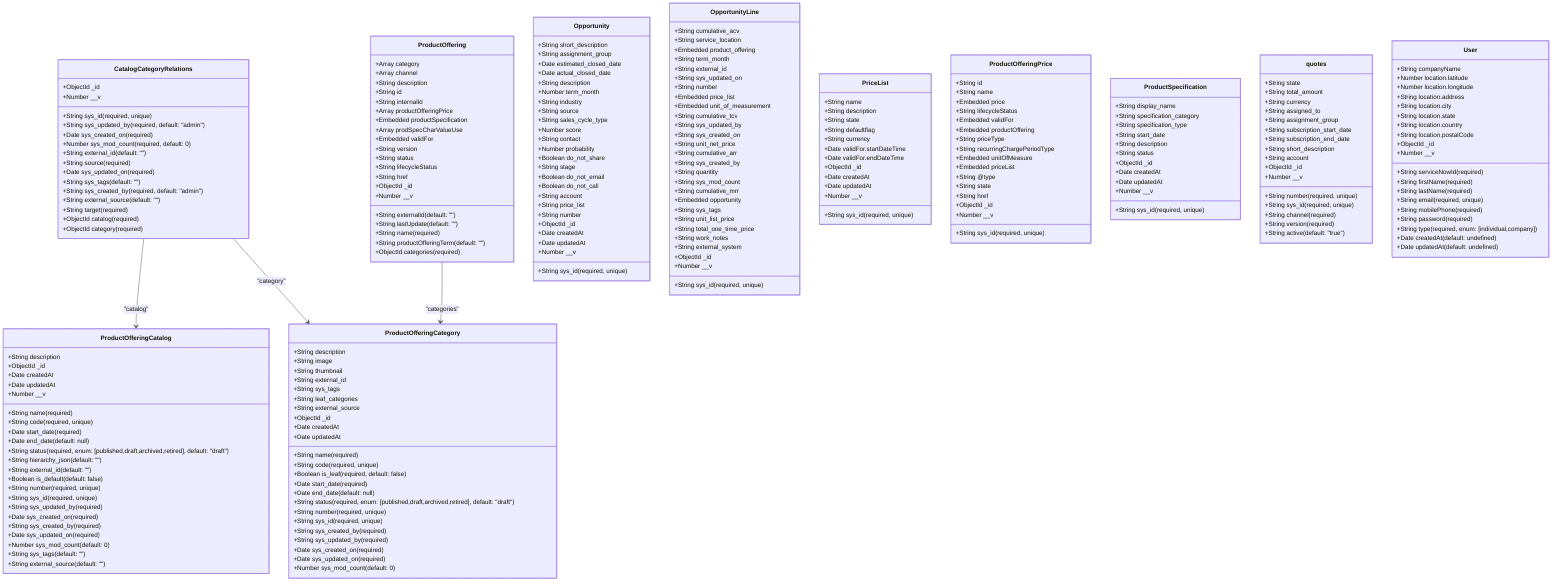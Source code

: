 classDiagram

  subgraph Component_1
    class CatalogCategoryRelations {
      +String sys_id (required, unique)
      +String sys_updated_by (required, default: "admin")
      +Date sys_created_on (required)
      +Number sys_mod_count (required, default: 0)
      +String external_id (default: "")
      +String source (required)
      +Date sys_updated_on (required)
      +String sys_tags (default: "")
      +String sys_created_by (required, default: "admin")
      +String external_source (default: "")
      +String target (required)
      +ObjectId catalog (required)
      +ObjectId category (required)
      +ObjectId _id
      +Number __v
    }
    class ProductOfferingCatalog {
      +String name (required)
      +String code (required, unique)
      +Date start_date (required)
      +Date end_date (default: null)
      +String status (required, enum: [published,draft,archived,retired], default: "draft")
      +String hierarchy_json (default: "")
      +String description
      +String external_id (default: "")
      +Boolean is_default (default: false)
      +String number (required, unique)
      +String sys_id (required, unique)
      +String sys_updated_by (required)
      +Date sys_created_on (required)
      +String sys_created_by (required)
      +Date sys_updated_on (required)
      +Number sys_mod_count (default: 0)
      +String sys_tags (default: "")
      +String external_source (default: "")
      +ObjectId _id
      +Date createdAt
      +Date updatedAt
      +Number __v
    }
    class ProductOfferingCategory {
      +String name (required)
      +String code (required, unique)
      +Boolean is_leaf (required, default: false)
      +Date start_date (required)
      +Date end_date (default: null)
      +String status (required, enum: [published,draft,archived,retired], default: "draft")
      +String description
      +String image
      +String thumbnail
      +String number (required, unique)
      +String sys_id (required, unique)
      +String sys_created_by (required)
      +String sys_updated_by (required)
      +Date sys_created_on (required)
      +Date sys_updated_on (required)
      +Number sys_mod_count (default: 0)
      +String external_id
      +String sys_tags
      +String leaf_categories
      +String external_source
      +ObjectId _id
      +Date createdAt
      +Date updatedAt
    }
    class ProductOffering {
      +Array category
      +Array channel
      +String description
      +String externalId (default: "")
      +String id
      +String internalId
      +String lastUpdate (default: "")
      +String name (required)
      +Array productOfferingPrice
      +String productOfferingTerm (default: "")
      +Embedded productSpecification
      +Array prodSpecCharValueUse
      +Embedded validFor
      +String version
      +String status
      +String lifecycleStatus
      +String href
      +ObjectId categories (required)
      +ObjectId _id
      +Number __v
    }
  end

  subgraph Component_2
    class Opportunity {
      +String sys_id (required, unique)
      +String short_description
      +String assignment_group
      +Date estimated_closed_date
      +Date actual_closed_date
      +String description
      +Number term_month
      +String industry
      +String source
      +String sales_cycle_type
      +Number score
      +String contact
      +Number probability
      +Boolean do_not_share
      +String stage
      +Boolean do_not_email
      +Boolean do_not_call
      +String account
      +String price_list
      +String number
      +ObjectId _id
      +Date createdAt
      +Date updatedAt
      +Number __v
    }
  end

  subgraph Component_3
    class OpportunityLine {
      +String cumulative_acv
      +String service_location
      +Embedded product_offering
      +String term_month
      +String external_id
      +String sys_updated_on
      +String number
      +String sys_id (required, unique)
      +Embedded price_list
      +Embedded unit_of_measurement
      +String cumulative_tcv
      +String sys_updated_by
      +String sys_created_on
      +String unit_net_price
      +String cumulative_arr
      +String sys_created_by
      +String quantity
      +String sys_mod_count
      +String cumulative_mrr
      +Embedded opportunity
      +String sys_tags
      +String unit_list_price
      +String total_one_time_price
      +String work_notes
      +String external_system
      +ObjectId _id
      +Number __v
    }
  end

  subgraph Component_4
    class PriceList {
      +String sys_id (required, unique)
      +String name
      +String description
      +String state
      +String defaultflag
      +String currency
      +Date validFor.startDateTime
      +Date validFor.endDateTime
      +ObjectId _id
      +Date createdAt
      +Date updatedAt
      +Number __v
    }
  end

  subgraph Component_5
    class ProductOfferingPrice {
      +String sys_id (required, unique)
      +String id
      +String name
      +Embedded price
      +String lifecycleStatus
      +Embedded validFor
      +Embedded productOffering
      +String priceType
      +String recurringChargePeriodType
      +Embedded unitOfMeasure
      +Embedded priceList
      +String @type
      +String state
      +String href
      +ObjectId _id
      +Number __v
    }
  end

  subgraph Component_6
    class ProductSpecification {
      +String sys_id (required, unique)
      +String display_name
      +String specification_category
      +String specification_type
      +String start_date
      +String description
      +String status
      +ObjectId _id
      +Date createdAt
      +Date updatedAt
      +Number __v
    }
  end

  subgraph Component_7
    class quotes {
      +String number (required, unique)
      +String sys_id (required, unique)
      +String channel (required)
      +String state
      +String version (required)
      +String total_amount
      +String currency
      +String assigned_to
      +String assignment_group
      +String subscription_start_date
      +String subscription_end_date
      +String short_description
      +String account
      +String active (default: "true")
      +ObjectId _id
      +Number __v
    }
  end

  subgraph Component_8
    class User {
      +String serviceNowId (required)
      +String firstName (required)
      +String lastName (required)
      +String email (required, unique)
      +String mobilePhone (required)
      +String password (required)
      +String type (required, enum: [individual,company])
      +String companyName
      +Number location.latitude
      +Number location.longitude
      +String location.address
      +String location.city
      +String location.state
      +String location.country
      +String location.postalCode
      +Date createdAt (default: undefined)
      +Date updatedAt (default: undefined)
      +ObjectId _id
      +Number __v
    }
  end

  CatalogCategoryRelations --> ProductOfferingCatalog : "catalog"
  CatalogCategoryRelations --> ProductOfferingCategory : "category"
  ProductOffering --> ProductOfferingCategory : "categories"